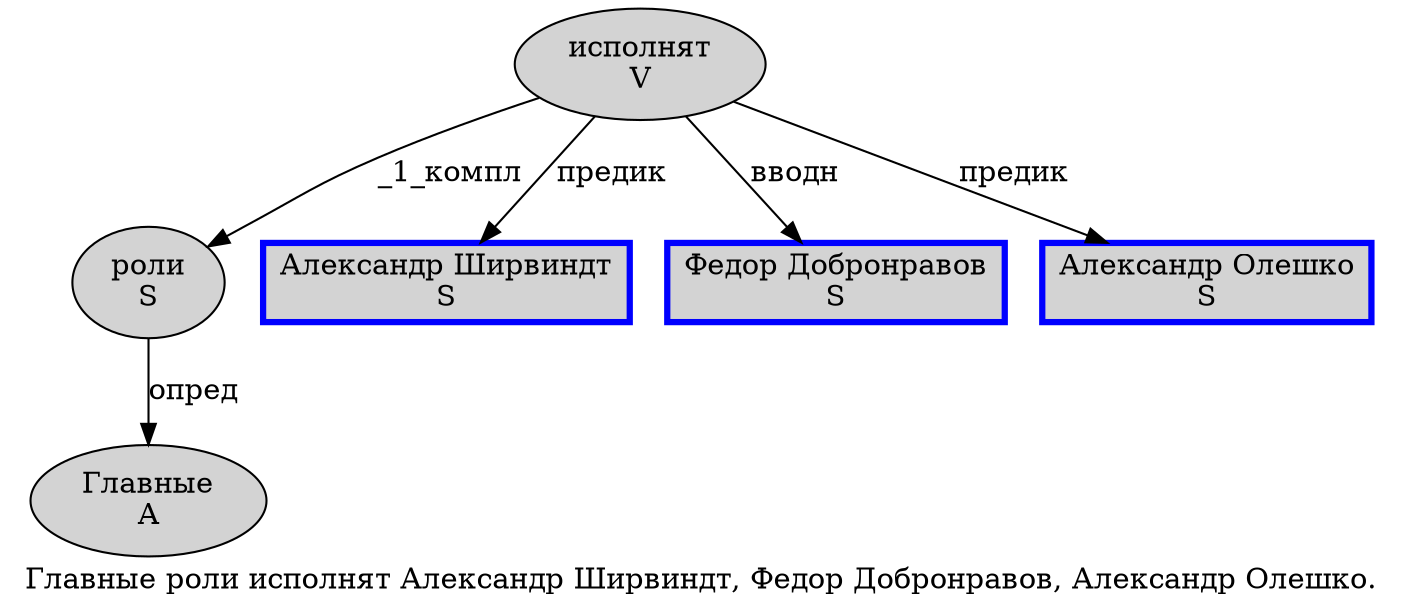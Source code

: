 digraph SENTENCE_42 {
	graph [label="Главные роли исполнят Александр Ширвиндт, Федор Добронравов, Александр Олешко."]
	node [style=filled]
		0 [label="Главные
A" color="" fillcolor=lightgray penwidth=1 shape=ellipse]
		1 [label="роли
S" color="" fillcolor=lightgray penwidth=1 shape=ellipse]
		2 [label="исполнят
V" color="" fillcolor=lightgray penwidth=1 shape=ellipse]
		3 [label="Александр Ширвиндт
S" color=blue fillcolor=lightgray penwidth=3 shape=box]
		5 [label="Федор Добронравов
S" color=blue fillcolor=lightgray penwidth=3 shape=box]
		7 [label="Александр Олешко
S" color=blue fillcolor=lightgray penwidth=3 shape=box]
			2 -> 1 [label="_1_компл"]
			2 -> 3 [label="предик"]
			2 -> 5 [label="вводн"]
			2 -> 7 [label="предик"]
			1 -> 0 [label="опред"]
}